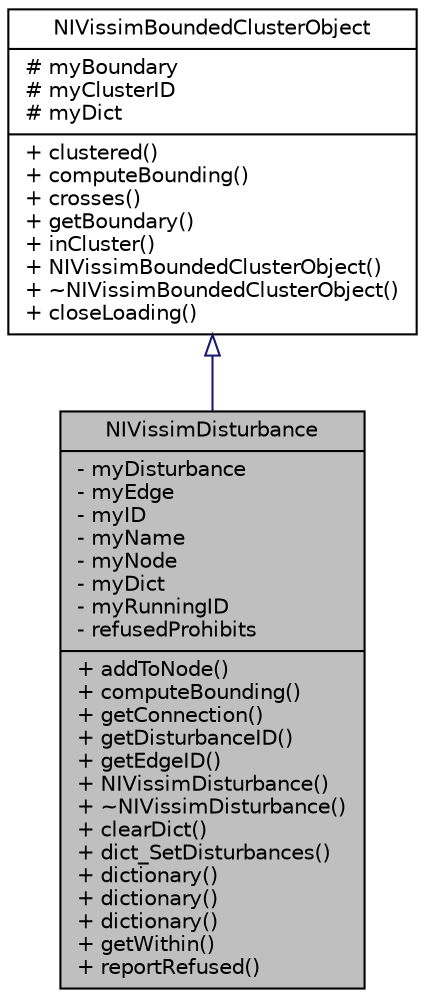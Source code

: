 digraph "NIVissimDisturbance"
{
  edge [fontname="Helvetica",fontsize="10",labelfontname="Helvetica",labelfontsize="10"];
  node [fontname="Helvetica",fontsize="10",shape=record];
  Node0 [label="{NIVissimDisturbance\n|- myDisturbance\l- myEdge\l- myID\l- myName\l- myNode\l- myDict\l- myRunningID\l- refusedProhibits\l|+ addToNode()\l+ computeBounding()\l+ getConnection()\l+ getDisturbanceID()\l+ getEdgeID()\l+ NIVissimDisturbance()\l+ ~NIVissimDisturbance()\l+ clearDict()\l+ dict_SetDisturbances()\l+ dictionary()\l+ dictionary()\l+ dictionary()\l+ getWithin()\l+ reportRefused()\l}",height=0.2,width=0.4,color="black", fillcolor="grey75", style="filled", fontcolor="black"];
  Node1 -> Node0 [dir="back",color="midnightblue",fontsize="10",style="solid",arrowtail="onormal",fontname="Helvetica"];
  Node1 [label="{NIVissimBoundedClusterObject\n|# myBoundary\l# myClusterID\l# myDict\l|+ clustered()\l+ computeBounding()\l+ crosses()\l+ getBoundary()\l+ inCluster()\l+ NIVissimBoundedClusterObject()\l+ ~NIVissimBoundedClusterObject()\l+ closeLoading()\l}",height=0.2,width=0.4,color="black", fillcolor="white", style="filled",URL="$d1/d3c/class_n_i_vissim_bounded_cluster_object.html"];
}
